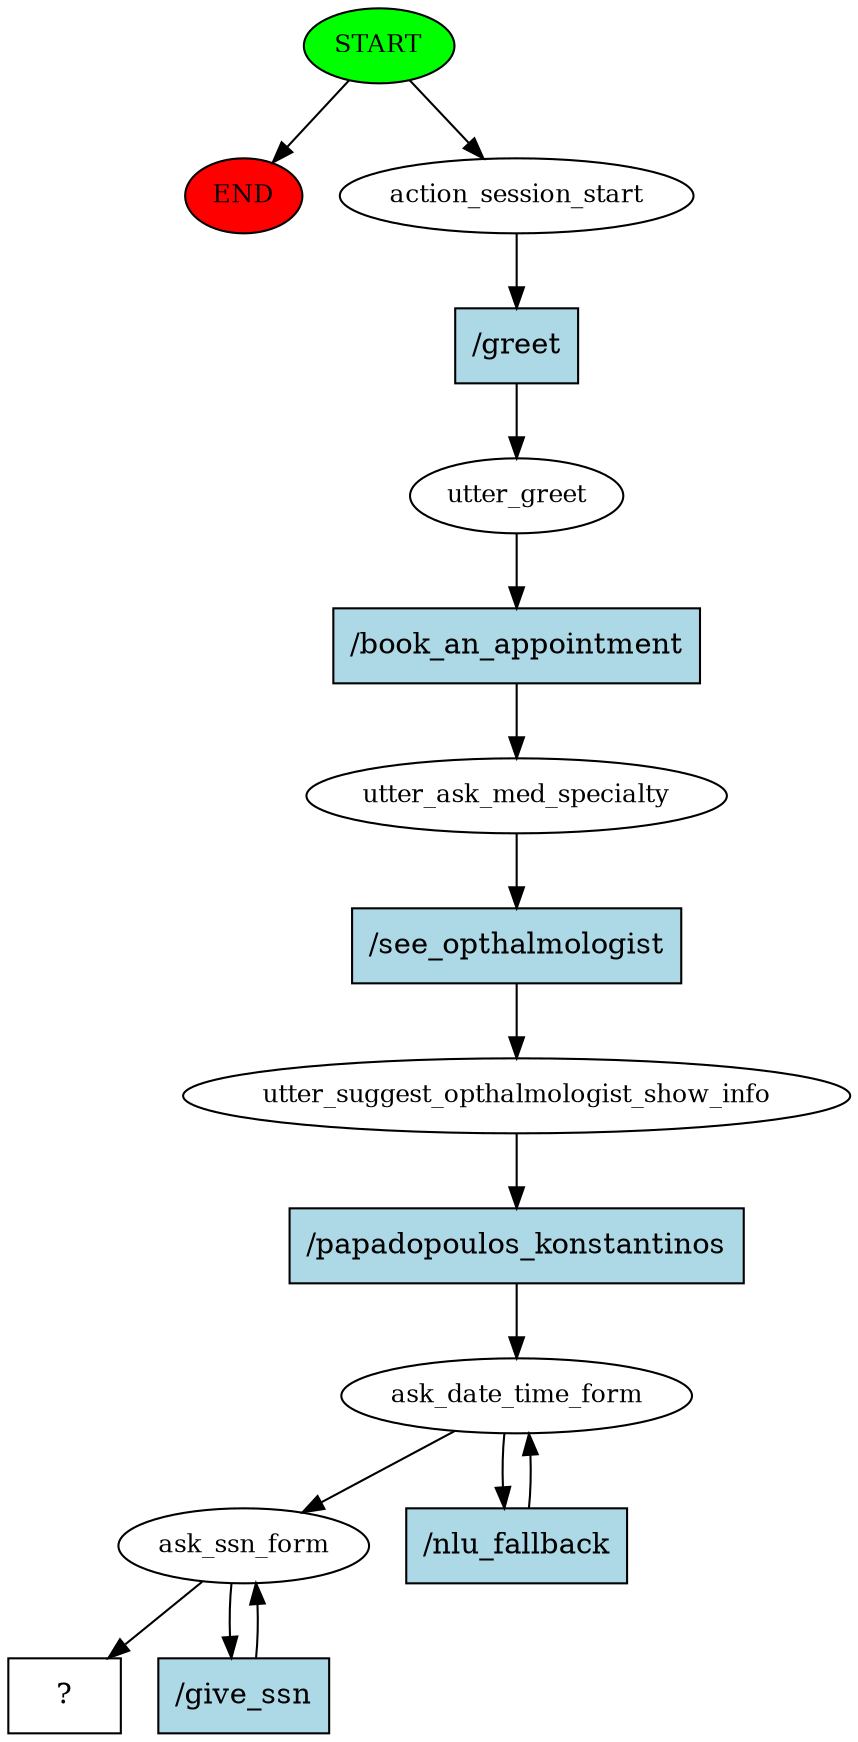 digraph  {
0 [class="start active", fillcolor=green, fontsize=12, label=START, style=filled];
"-1" [class=end, fillcolor=red, fontsize=12, label=END, style=filled];
1 [class=active, fontsize=12, label=action_session_start];
2 [class=active, fontsize=12, label=utter_greet];
3 [class=active, fontsize=12, label=utter_ask_med_specialty];
4 [class=active, fontsize=12, label=utter_suggest_opthalmologist_show_info];
5 [class=active, fontsize=12, label=ask_date_time_form];
7 [class=active, fontsize=12, label=ask_ssn_form];
9 [class="intent dashed active", label="  ?  ", shape=rect];
10 [class="intent active", fillcolor=lightblue, label="/greet", shape=rect, style=filled];
11 [class="intent active", fillcolor=lightblue, label="/book_an_appointment", shape=rect, style=filled];
12 [class="intent active", fillcolor=lightblue, label="/see_opthalmologist", shape=rect, style=filled];
13 [class="intent active", fillcolor=lightblue, label="/papadopoulos_konstantinos", shape=rect, style=filled];
14 [class="intent active", fillcolor=lightblue, label="/nlu_fallback", shape=rect, style=filled];
15 [class="intent active", fillcolor=lightblue, label="/give_ssn", shape=rect, style=filled];
0 -> "-1"  [class="", key=NONE, label=""];
0 -> 1  [class=active, key=NONE, label=""];
1 -> 10  [class=active, key=0];
2 -> 11  [class=active, key=0];
3 -> 12  [class=active, key=0];
4 -> 13  [class=active, key=0];
5 -> 7  [class=active, key=NONE, label=""];
5 -> 14  [class=active, key=0];
7 -> 9  [class=active, key=NONE, label=""];
7 -> 15  [class=active, key=0];
10 -> 2  [class=active, key=0];
11 -> 3  [class=active, key=0];
12 -> 4  [class=active, key=0];
13 -> 5  [class=active, key=0];
14 -> 5  [class=active, key=0];
15 -> 7  [class=active, key=0];
}
